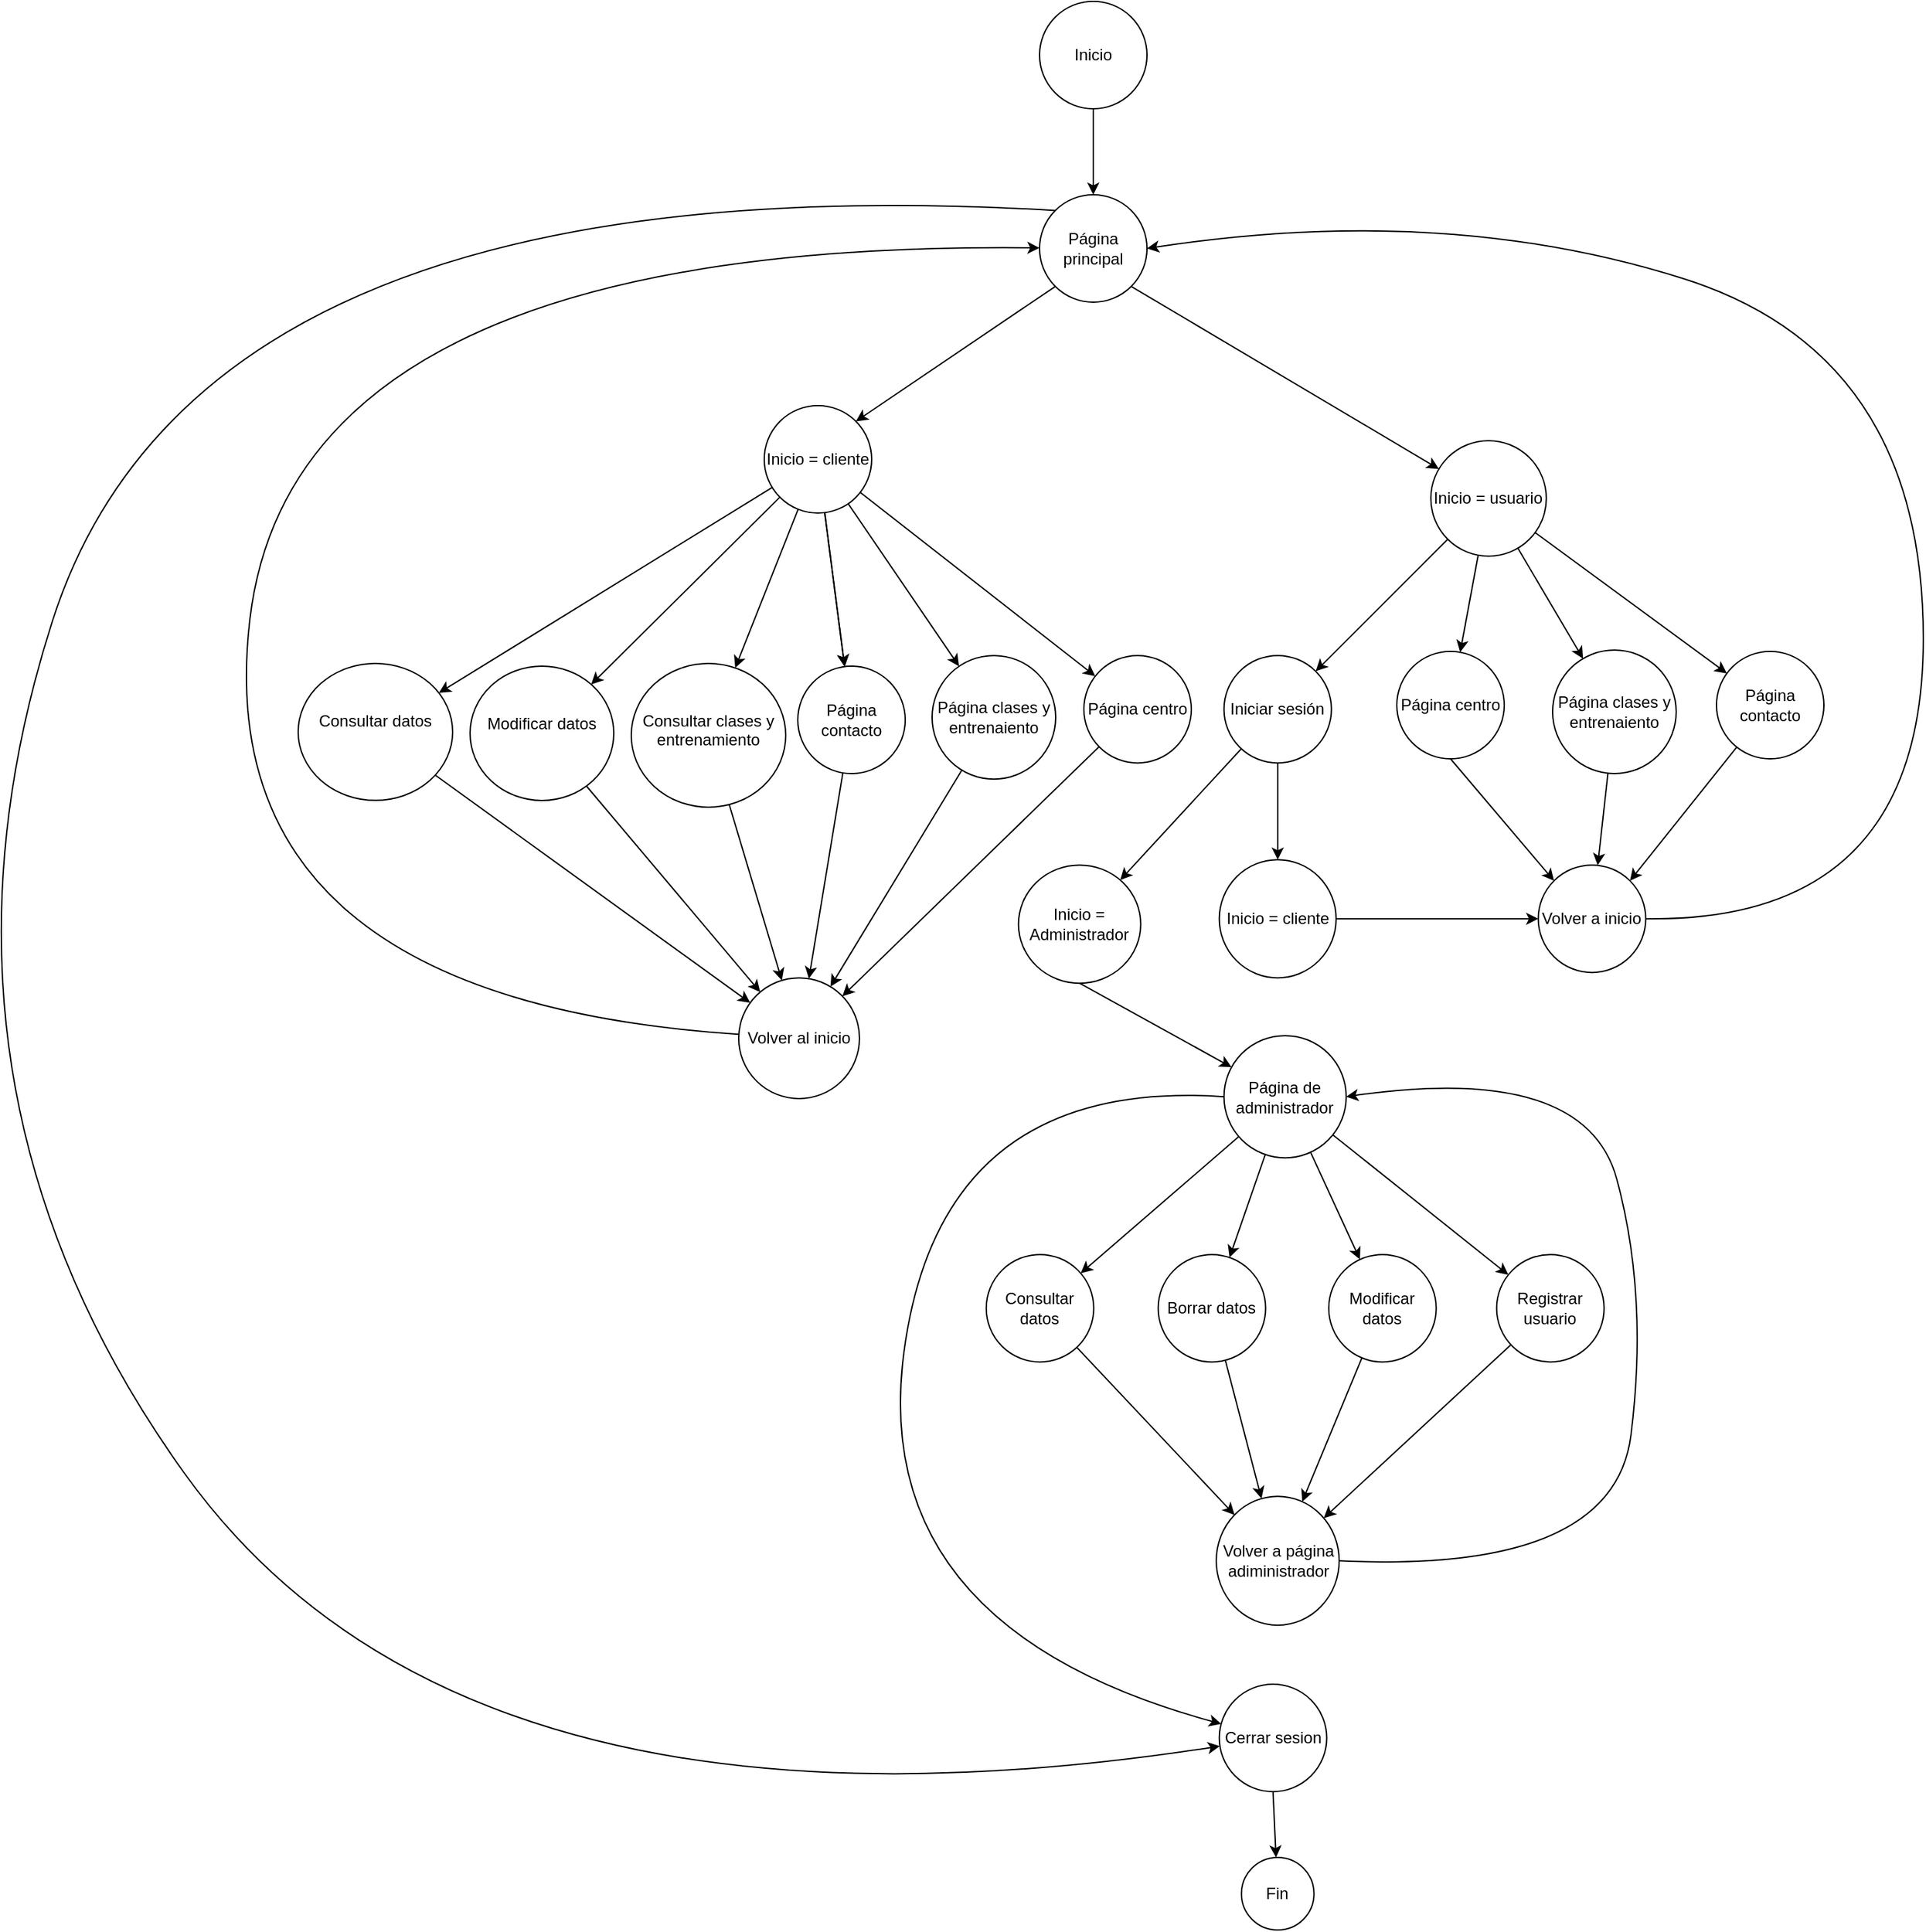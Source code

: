 <mxfile>
    <diagram id="fZvTbMGxNbxZCjGPuMia" name="Página-1">
        <mxGraphModel dx="2410" dy="1208" grid="0" gridSize="10" guides="1" tooltips="1" connect="1" arrows="1" fold="1" page="0" pageScale="1" pageWidth="827" pageHeight="1169" math="0" shadow="0">
            <root>
                <mxCell id="0"/>
                <mxCell id="1" parent="0"/>
                <mxCell id="7" value="" style="edgeStyle=none;html=1;" parent="1" source="2" target="6" edge="1">
                    <mxGeometry relative="1" as="geometry"/>
                </mxCell>
                <mxCell id="9" value="" style="edgeStyle=none;html=1;" parent="1" source="2" target="8" edge="1">
                    <mxGeometry relative="1" as="geometry"/>
                </mxCell>
                <mxCell id="12" value="" style="edgeStyle=none;html=1;" parent="1" source="2" target="11" edge="1">
                    <mxGeometry relative="1" as="geometry"/>
                </mxCell>
                <mxCell id="50" value="" style="edgeStyle=none;html=1;" parent="1" source="2" target="49" edge="1">
                    <mxGeometry relative="1" as="geometry"/>
                </mxCell>
                <mxCell id="2" value="Inicio = usuario" style="ellipse;whiteSpace=wrap;html=1;aspect=fixed;" parent="1" vertex="1">
                    <mxGeometry x="590.32" y="565.08" width="86" height="86" as="geometry"/>
                </mxCell>
                <mxCell id="6" value="Página centro" style="ellipse;whiteSpace=wrap;html=1;" parent="1" vertex="1">
                    <mxGeometry x="565.0" y="722" width="80" height="80" as="geometry"/>
                </mxCell>
                <mxCell id="14" value="" style="edgeStyle=none;html=1;" parent="1" source="8" target="13" edge="1">
                    <mxGeometry relative="1" as="geometry"/>
                </mxCell>
                <mxCell id="16" value="" style="edgeStyle=none;html=1;" parent="1" source="8" target="15" edge="1">
                    <mxGeometry relative="1" as="geometry"/>
                </mxCell>
                <mxCell id="8" value="Iniciar sesión" style="ellipse;whiteSpace=wrap;html=1;" parent="1" vertex="1">
                    <mxGeometry x="436.32" y="725.08" width="80" height="80" as="geometry"/>
                </mxCell>
                <mxCell id="11" value="Página clases y entrenaiento" style="ellipse;whiteSpace=wrap;html=1;" parent="1" vertex="1">
                    <mxGeometry x="681.0" y="721" width="92" height="92" as="geometry"/>
                </mxCell>
                <mxCell id="13" value="Inicio = Administrador" style="ellipse;whiteSpace=wrap;html=1;" parent="1" vertex="1">
                    <mxGeometry x="283.32" y="881.08" width="91" height="88" as="geometry"/>
                </mxCell>
                <mxCell id="15" value="Inicio = cliente" style="ellipse;whiteSpace=wrap;html=1;" parent="1" vertex="1">
                    <mxGeometry x="432.82" y="877.08" width="87" height="88" as="geometry"/>
                </mxCell>
                <mxCell id="17" value="Volver a inicio" style="ellipse;whiteSpace=wrap;html=1;aspect=fixed;" parent="1" vertex="1">
                    <mxGeometry x="670.32" y="881.08" width="80" height="80" as="geometry"/>
                </mxCell>
                <mxCell id="18" value="" style="endArrow=classic;html=1;exitX=0.5;exitY=1;exitDx=0;exitDy=0;entryX=0;entryY=0;entryDx=0;entryDy=0;" parent="1" source="6" target="17" edge="1">
                    <mxGeometry width="50" height="50" relative="1" as="geometry">
                        <mxPoint x="544.32" y="808.08" as="sourcePoint"/>
                        <mxPoint x="594.32" y="758.08" as="targetPoint"/>
                    </mxGeometry>
                </mxCell>
                <mxCell id="19" value="" style="endArrow=classic;html=1;" parent="1" source="11" target="17" edge="1">
                    <mxGeometry width="50" height="50" relative="1" as="geometry">
                        <mxPoint x="798.32" y="908.08" as="sourcePoint"/>
                        <mxPoint x="848.32" y="858.08" as="targetPoint"/>
                    </mxGeometry>
                </mxCell>
                <mxCell id="20" value="" style="curved=1;endArrow=classic;html=1;exitX=1;exitY=0.5;exitDx=0;exitDy=0;entryX=1;entryY=0.5;entryDx=0;entryDy=0;" parent="1" source="17" target="40" edge="1">
                    <mxGeometry width="50" height="50" relative="1" as="geometry">
                        <mxPoint x="253" y="785" as="sourcePoint"/>
                        <mxPoint x="303" y="735" as="targetPoint"/>
                        <Array as="points">
                            <mxPoint x="957" y="924"/>
                            <mxPoint x="957" y="501"/>
                            <mxPoint x="600" y="388"/>
                        </Array>
                    </mxGeometry>
                </mxCell>
                <mxCell id="25" value="" style="edgeStyle=none;html=1;" parent="1" source="21" target="24" edge="1">
                    <mxGeometry relative="1" as="geometry"/>
                </mxCell>
                <mxCell id="27" value="" style="edgeStyle=none;html=1;" parent="1" source="21" target="26" edge="1">
                    <mxGeometry relative="1" as="geometry"/>
                </mxCell>
                <mxCell id="29" value="" style="edgeStyle=none;html=1;" parent="1" source="21" target="28" edge="1">
                    <mxGeometry relative="1" as="geometry"/>
                </mxCell>
                <mxCell id="32" value="" style="edgeStyle=none;html=1;" parent="1" source="21" target="31" edge="1">
                    <mxGeometry relative="1" as="geometry"/>
                </mxCell>
                <mxCell id="21" value="Página de administrador" style="ellipse;whiteSpace=wrap;html=1;aspect=fixed;" parent="1" vertex="1">
                    <mxGeometry x="436.32" y="1008.08" width="91" height="91" as="geometry"/>
                </mxCell>
                <mxCell id="22" value="" style="endArrow=classic;html=1;exitX=0.5;exitY=1;exitDx=0;exitDy=0;" parent="1" source="13" target="21" edge="1">
                    <mxGeometry width="50" height="50" relative="1" as="geometry">
                        <mxPoint x="257.82" y="934.08" as="sourcePoint"/>
                        <mxPoint x="307.82" y="884.08" as="targetPoint"/>
                    </mxGeometry>
                </mxCell>
                <mxCell id="23" value="" style="endArrow=classic;html=1;exitX=1;exitY=0.5;exitDx=0;exitDy=0;entryX=0;entryY=0.5;entryDx=0;entryDy=0;" parent="1" source="15" target="17" edge="1">
                    <mxGeometry width="50" height="50" relative="1" as="geometry">
                        <mxPoint x="575.32" y="968.08" as="sourcePoint"/>
                        <mxPoint x="625.32" y="918.08" as="targetPoint"/>
                    </mxGeometry>
                </mxCell>
                <mxCell id="36" value="" style="edgeStyle=none;html=1;" parent="1" source="24" target="33" edge="1">
                    <mxGeometry relative="1" as="geometry"/>
                </mxCell>
                <mxCell id="24" value="Modificar datos" style="ellipse;whiteSpace=wrap;html=1;" parent="1" vertex="1">
                    <mxGeometry x="514.32" y="1171.08" width="80" height="80" as="geometry"/>
                </mxCell>
                <mxCell id="38" value="" style="edgeStyle=none;html=1;" parent="1" source="26" target="33" edge="1">
                    <mxGeometry relative="1" as="geometry"/>
                </mxCell>
                <mxCell id="26" value="Registrar usuario" style="ellipse;whiteSpace=wrap;html=1;" parent="1" vertex="1">
                    <mxGeometry x="639.32" y="1171.08" width="80" height="80" as="geometry"/>
                </mxCell>
                <mxCell id="35" value="" style="edgeStyle=none;html=1;" parent="1" source="28" target="33" edge="1">
                    <mxGeometry relative="1" as="geometry"/>
                </mxCell>
                <mxCell id="28" value="Borrar datos" style="ellipse;whiteSpace=wrap;html=1;" parent="1" vertex="1">
                    <mxGeometry x="387.32" y="1171.08" width="80" height="80" as="geometry"/>
                </mxCell>
                <mxCell id="34" value="" style="edgeStyle=none;html=1;" parent="1" source="31" target="33" edge="1">
                    <mxGeometry relative="1" as="geometry"/>
                </mxCell>
                <mxCell id="31" value="Consultar datos" style="ellipse;whiteSpace=wrap;html=1;" parent="1" vertex="1">
                    <mxGeometry x="259.32" y="1171.08" width="80" height="80" as="geometry"/>
                </mxCell>
                <mxCell id="33" value="Volver a página adiministrador" style="ellipse;whiteSpace=wrap;html=1;" parent="1" vertex="1">
                    <mxGeometry x="430.57" y="1351.08" width="91.5" height="96" as="geometry"/>
                </mxCell>
                <mxCell id="39" value="" style="curved=1;endArrow=classic;html=1;exitX=1;exitY=0.5;exitDx=0;exitDy=0;entryX=1;entryY=0.5;entryDx=0;entryDy=0;" parent="1" source="33" target="21" edge="1">
                    <mxGeometry width="50" height="50" relative="1" as="geometry">
                        <mxPoint x="622.32" y="1473.08" as="sourcePoint"/>
                        <mxPoint x="672.32" y="1423.08" as="targetPoint"/>
                        <Array as="points">
                            <mxPoint x="726.32" y="1409.08"/>
                            <mxPoint x="752.32" y="1202.08"/>
                            <mxPoint x="705.32" y="1028.08"/>
                        </Array>
                    </mxGeometry>
                </mxCell>
                <mxCell id="43" value="" style="edgeStyle=none;html=1;entryX=1;entryY=0;entryDx=0;entryDy=0;exitX=0;exitY=1;exitDx=0;exitDy=0;" parent="1" source="40" target="42" edge="1">
                    <mxGeometry relative="1" as="geometry">
                        <mxPoint x="464.634" y="455.002" as="sourcePoint"/>
                        <mxPoint x="239.001" y="585.15" as="targetPoint"/>
                    </mxGeometry>
                </mxCell>
                <mxCell id="40" value="Página principal" style="ellipse;whiteSpace=wrap;html=1;aspect=fixed;" parent="1" vertex="1">
                    <mxGeometry x="299" y="382" width="80" height="80" as="geometry"/>
                </mxCell>
                <mxCell id="41" value="" style="endArrow=classic;html=1;exitX=1;exitY=1;exitDx=0;exitDy=0;" parent="1" source="40" target="2" edge="1">
                    <mxGeometry width="50" height="50" relative="1" as="geometry">
                        <mxPoint x="527.604" y="463.364" as="sourcePoint"/>
                        <mxPoint x="610.32" y="420.08" as="targetPoint"/>
                    </mxGeometry>
                </mxCell>
                <mxCell id="47" value="" style="edgeStyle=none;html=1;" parent="1" source="42" target="46" edge="1">
                    <mxGeometry relative="1" as="geometry"/>
                </mxCell>
                <mxCell id="54" value="" style="edgeStyle=none;html=1;" parent="1" source="42" target="53" edge="1">
                    <mxGeometry relative="1" as="geometry"/>
                </mxCell>
                <mxCell id="55" value="" style="edgeStyle=none;html=1;" parent="1" source="42" target="53" edge="1">
                    <mxGeometry relative="1" as="geometry"/>
                </mxCell>
                <mxCell id="42" value="Inicio = cliente" style="ellipse;whiteSpace=wrap;html=1;" parent="1" vertex="1">
                    <mxGeometry x="94" y="539" width="80" height="80" as="geometry"/>
                </mxCell>
                <mxCell id="46" value="Página centro" style="ellipse;whiteSpace=wrap;html=1;" parent="1" vertex="1">
                    <mxGeometry x="332.0" y="725.08" width="80" height="80" as="geometry"/>
                </mxCell>
                <mxCell id="48" value="Página clases y entrenaiento" style="ellipse;whiteSpace=wrap;html=1;" parent="1" vertex="1">
                    <mxGeometry x="219" y="725.08" width="92" height="92" as="geometry"/>
                </mxCell>
                <mxCell id="52" value="" style="edgeStyle=none;html=1;entryX=1;entryY=0;entryDx=0;entryDy=0;" parent="1" source="49" target="17" edge="1">
                    <mxGeometry relative="1" as="geometry">
                        <mxPoint x="888.492" y="940.028" as="targetPoint"/>
                    </mxGeometry>
                </mxCell>
                <mxCell id="49" value="Página contacto" style="ellipse;whiteSpace=wrap;html=1;" parent="1" vertex="1">
                    <mxGeometry x="803" y="722" width="80" height="80" as="geometry"/>
                </mxCell>
                <mxCell id="53" value="Página contacto" style="ellipse;whiteSpace=wrap;html=1;" parent="1" vertex="1">
                    <mxGeometry x="119" y="733" width="80" height="80" as="geometry"/>
                </mxCell>
                <mxCell id="56" value="" style="endArrow=classic;html=1;" parent="1" source="42" target="48" edge="1">
                    <mxGeometry width="50" height="50" relative="1" as="geometry">
                        <mxPoint x="149" y="674" as="sourcePoint"/>
                        <mxPoint x="199" y="624" as="targetPoint"/>
                    </mxGeometry>
                </mxCell>
                <mxCell id="57" value="&lt;br&gt;&lt;br&gt;Consultar datos" style="ellipse;whiteSpace=wrap;html=1;verticalAlign=top;" parent="1" vertex="1">
                    <mxGeometry x="-253" y="731" width="115" height="101.92" as="geometry"/>
                </mxCell>
                <mxCell id="58" value="&lt;br&gt;&lt;br&gt;Consultar clases y entrenamiento" style="ellipse;whiteSpace=wrap;html=1;verticalAlign=top;" parent="1" vertex="1">
                    <mxGeometry x="-5" y="731" width="115" height="107" as="geometry"/>
                </mxCell>
                <mxCell id="59" value="&lt;br&gt;&lt;br&gt;Modificar datos" style="ellipse;whiteSpace=wrap;html=1;verticalAlign=top;" parent="1" vertex="1">
                    <mxGeometry x="-125" y="733" width="107" height="100" as="geometry"/>
                </mxCell>
                <mxCell id="69" value="" style="endArrow=classic;html=1;" parent="1" source="42" target="58" edge="1">
                    <mxGeometry width="50" height="50" relative="1" as="geometry">
                        <mxPoint x="-17" y="662" as="sourcePoint"/>
                        <mxPoint x="33" y="612" as="targetPoint"/>
                    </mxGeometry>
                </mxCell>
                <mxCell id="70" value="" style="endArrow=classic;html=1;" parent="1" source="42" target="59" edge="1">
                    <mxGeometry width="50" height="50" relative="1" as="geometry">
                        <mxPoint x="-51" y="658" as="sourcePoint"/>
                        <mxPoint x="-1" y="608" as="targetPoint"/>
                    </mxGeometry>
                </mxCell>
                <mxCell id="71" value="" style="endArrow=classic;html=1;" parent="1" source="42" target="57" edge="1">
                    <mxGeometry width="50" height="50" relative="1" as="geometry">
                        <mxPoint x="-45" y="580" as="sourcePoint"/>
                        <mxPoint x="5" y="530" as="targetPoint"/>
                    </mxGeometry>
                </mxCell>
                <mxCell id="72" value="Volver al inicio" style="ellipse;whiteSpace=wrap;html=1;aspect=fixed;" parent="1" vertex="1">
                    <mxGeometry x="75" y="965.08" width="89.92" height="89.92" as="geometry"/>
                </mxCell>
                <mxCell id="73" value="" style="endArrow=classic;html=1;" parent="1" source="57" target="72" edge="1">
                    <mxGeometry width="50" height="50" relative="1" as="geometry">
                        <mxPoint x="-190" y="892" as="sourcePoint"/>
                        <mxPoint x="-140" y="842" as="targetPoint"/>
                    </mxGeometry>
                </mxCell>
                <mxCell id="74" value="" style="endArrow=classic;html=1;" parent="1" source="58" target="72" edge="1">
                    <mxGeometry width="50" height="50" relative="1" as="geometry">
                        <mxPoint x="13" y="953" as="sourcePoint"/>
                        <mxPoint x="63" y="903" as="targetPoint"/>
                    </mxGeometry>
                </mxCell>
                <mxCell id="75" value="" style="endArrow=classic;html=1;" parent="1" source="53" target="72" edge="1">
                    <mxGeometry width="50" height="50" relative="1" as="geometry">
                        <mxPoint x="23" y="963" as="sourcePoint"/>
                        <mxPoint x="73" y="913" as="targetPoint"/>
                    </mxGeometry>
                </mxCell>
                <mxCell id="76" value="" style="endArrow=classic;html=1;" parent="1" source="48" target="72" edge="1">
                    <mxGeometry width="50" height="50" relative="1" as="geometry">
                        <mxPoint x="33" y="973" as="sourcePoint"/>
                        <mxPoint x="83" y="923" as="targetPoint"/>
                    </mxGeometry>
                </mxCell>
                <mxCell id="77" value="" style="endArrow=classic;html=1;" parent="1" source="46" target="72" edge="1">
                    <mxGeometry width="50" height="50" relative="1" as="geometry">
                        <mxPoint x="43" y="983" as="sourcePoint"/>
                        <mxPoint x="93" y="933" as="targetPoint"/>
                    </mxGeometry>
                </mxCell>
                <mxCell id="82" value="" style="endArrow=classic;html=1;" parent="1" source="59" target="72" edge="1">
                    <mxGeometry width="50" height="50" relative="1" as="geometry">
                        <mxPoint x="93" y="1033" as="sourcePoint"/>
                        <mxPoint x="143" y="983" as="targetPoint"/>
                    </mxGeometry>
                </mxCell>
                <mxCell id="84" value="" style="curved=1;endArrow=classic;html=1;" parent="1" source="72" target="40" edge="1">
                    <mxGeometry width="50" height="50" relative="1" as="geometry">
                        <mxPoint x="154" y="910" as="sourcePoint"/>
                        <mxPoint x="204" y="860" as="targetPoint"/>
                        <Array as="points">
                            <mxPoint x="-322" y="981"/>
                            <mxPoint x="-256" y="416"/>
                        </Array>
                    </mxGeometry>
                </mxCell>
                <mxCell id="86" value="" style="edgeStyle=none;html=1;" parent="1" source="85" target="40" edge="1">
                    <mxGeometry relative="1" as="geometry"/>
                </mxCell>
                <mxCell id="85" value="Inicio" style="ellipse;whiteSpace=wrap;html=1;aspect=fixed;" parent="1" vertex="1">
                    <mxGeometry x="299" y="238" width="80" height="80" as="geometry"/>
                </mxCell>
                <mxCell id="87" value="" style="curved=1;endArrow=classic;html=1;exitX=0;exitY=0;exitDx=0;exitDy=0;" edge="1" parent="1" source="40" target="88">
                    <mxGeometry width="50" height="50" relative="1" as="geometry">
                        <mxPoint x="357" y="674" as="sourcePoint"/>
                        <mxPoint x="198" y="1613" as="targetPoint"/>
                        <Array as="points">
                            <mxPoint x="-326" y="356"/>
                            <mxPoint x="-546" y="1043"/>
                            <mxPoint x="-130" y="1624"/>
                        </Array>
                    </mxGeometry>
                </mxCell>
                <mxCell id="88" value="Cerrar sesion" style="ellipse;whiteSpace=wrap;html=1;aspect=fixed;" vertex="1" parent="1">
                    <mxGeometry x="432.82" y="1491" width="80" height="80" as="geometry"/>
                </mxCell>
                <mxCell id="91" value="" style="curved=1;endArrow=classic;html=1;exitX=0;exitY=0.5;exitDx=0;exitDy=0;" edge="1" parent="1" source="21" target="88">
                    <mxGeometry width="50" height="50" relative="1" as="geometry">
                        <mxPoint x="390" y="1543" as="sourcePoint"/>
                        <mxPoint x="440" y="1493" as="targetPoint"/>
                        <Array as="points">
                            <mxPoint x="225" y="1039"/>
                            <mxPoint x="171" y="1449"/>
                        </Array>
                    </mxGeometry>
                </mxCell>
                <mxCell id="92" value="" style="endArrow=classic;html=1;exitX=0.5;exitY=1;exitDx=0;exitDy=0;" edge="1" parent="1" source="88" target="93">
                    <mxGeometry width="50" height="50" relative="1" as="geometry">
                        <mxPoint x="820" y="1782" as="sourcePoint"/>
                        <mxPoint x="476" y="1780" as="targetPoint"/>
                    </mxGeometry>
                </mxCell>
                <mxCell id="93" value="Fin" style="ellipse;whiteSpace=wrap;html=1;aspect=fixed;" vertex="1" parent="1">
                    <mxGeometry x="449.32" y="1620" width="54" height="54" as="geometry"/>
                </mxCell>
            </root>
        </mxGraphModel>
    </diagram>
</mxfile>